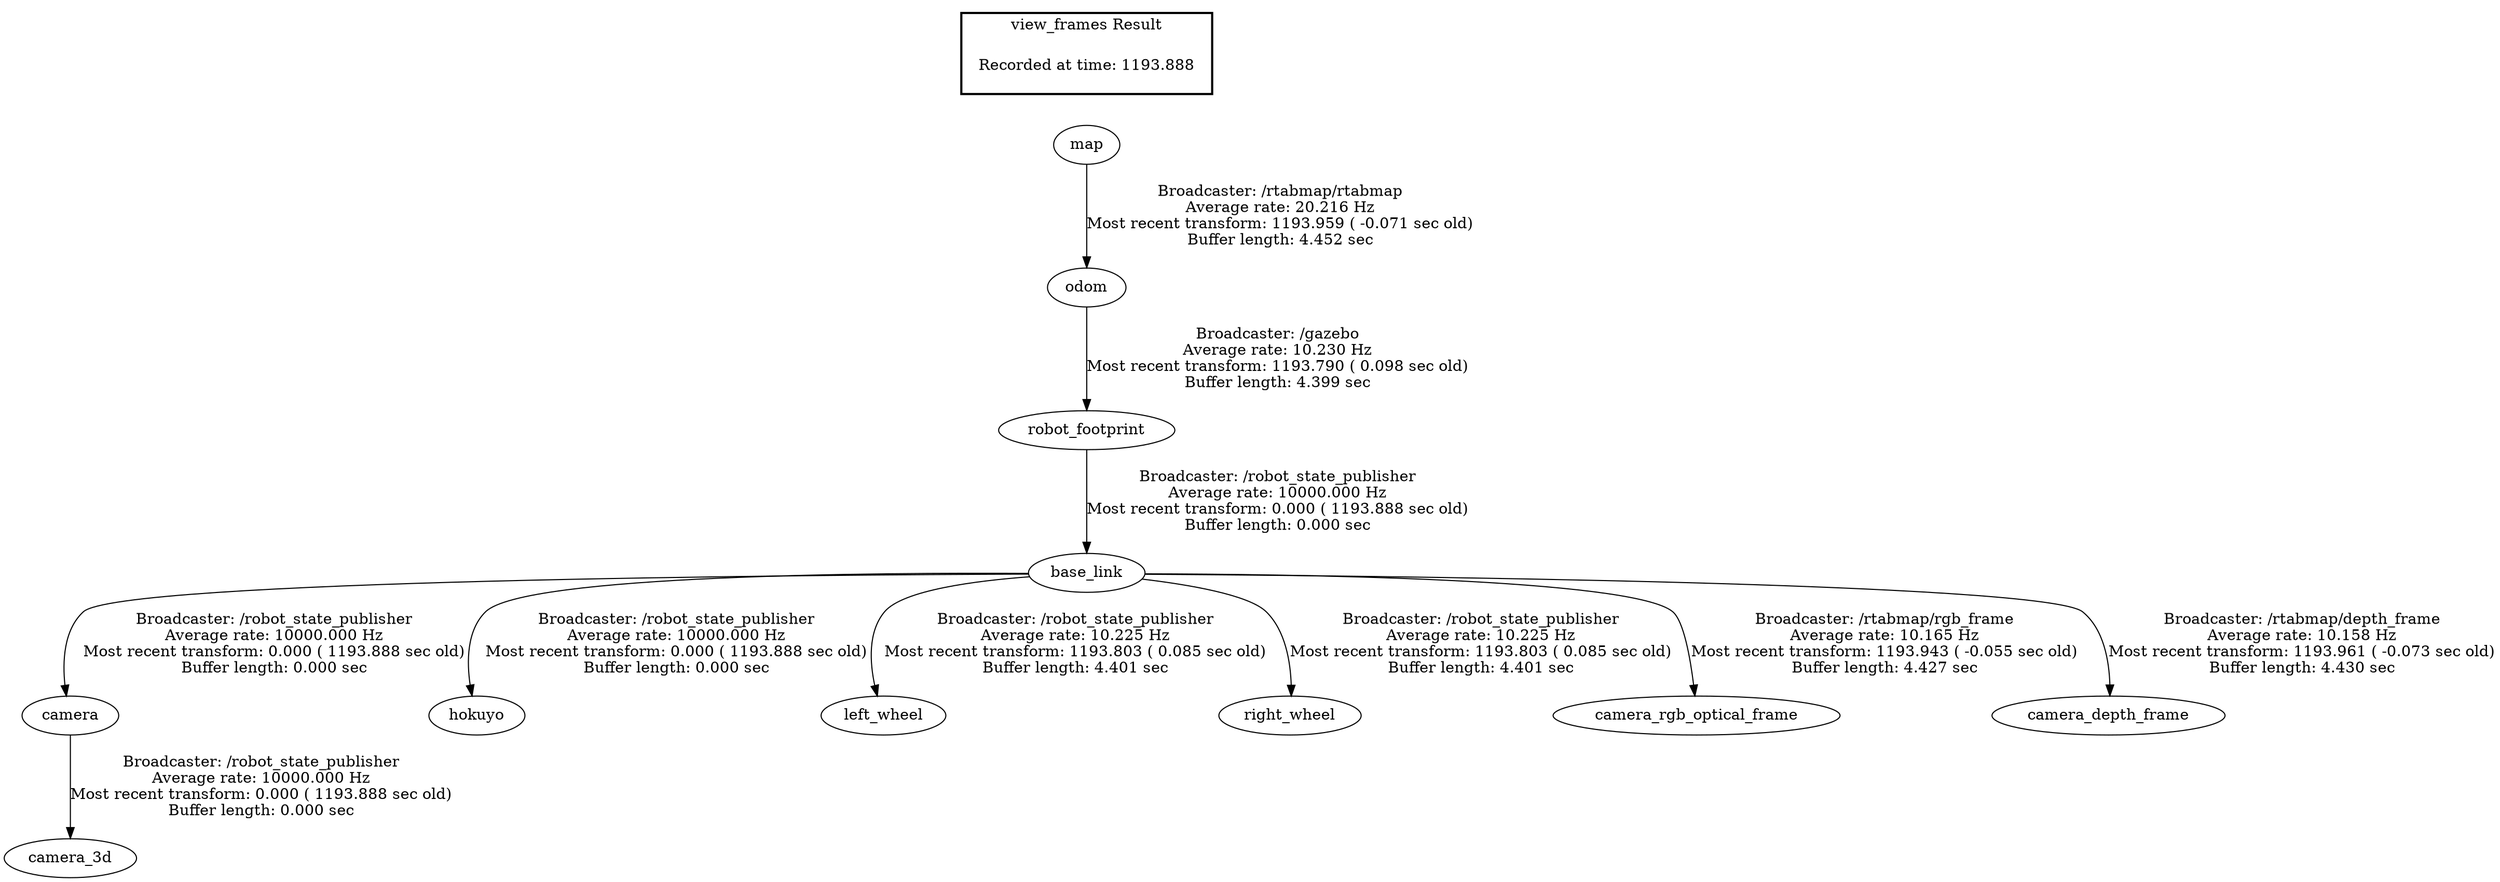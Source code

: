 digraph G {
"camera" -> "camera_3d"[label="Broadcaster: /robot_state_publisher\nAverage rate: 10000.000 Hz\nMost recent transform: 0.000 ( 1193.888 sec old)\nBuffer length: 0.000 sec\n"];
"base_link" -> "camera"[label="Broadcaster: /robot_state_publisher\nAverage rate: 10000.000 Hz\nMost recent transform: 0.000 ( 1193.888 sec old)\nBuffer length: 0.000 sec\n"];
"robot_footprint" -> "base_link"[label="Broadcaster: /robot_state_publisher\nAverage rate: 10000.000 Hz\nMost recent transform: 0.000 ( 1193.888 sec old)\nBuffer length: 0.000 sec\n"];
"base_link" -> "hokuyo"[label="Broadcaster: /robot_state_publisher\nAverage rate: 10000.000 Hz\nMost recent transform: 0.000 ( 1193.888 sec old)\nBuffer length: 0.000 sec\n"];
"odom" -> "robot_footprint"[label="Broadcaster: /gazebo\nAverage rate: 10.230 Hz\nMost recent transform: 1193.790 ( 0.098 sec old)\nBuffer length: 4.399 sec\n"];
"map" -> "odom"[label="Broadcaster: /rtabmap/rtabmap\nAverage rate: 20.216 Hz\nMost recent transform: 1193.959 ( -0.071 sec old)\nBuffer length: 4.452 sec\n"];
"base_link" -> "left_wheel"[label="Broadcaster: /robot_state_publisher\nAverage rate: 10.225 Hz\nMost recent transform: 1193.803 ( 0.085 sec old)\nBuffer length: 4.401 sec\n"];
"base_link" -> "right_wheel"[label="Broadcaster: /robot_state_publisher\nAverage rate: 10.225 Hz\nMost recent transform: 1193.803 ( 0.085 sec old)\nBuffer length: 4.401 sec\n"];
"base_link" -> "camera_rgb_optical_frame"[label="Broadcaster: /rtabmap/rgb_frame\nAverage rate: 10.165 Hz\nMost recent transform: 1193.943 ( -0.055 sec old)\nBuffer length: 4.427 sec\n"];
"base_link" -> "camera_depth_frame"[label="Broadcaster: /rtabmap/depth_frame\nAverage rate: 10.158 Hz\nMost recent transform: 1193.961 ( -0.073 sec old)\nBuffer length: 4.430 sec\n"];
edge [style=invis];
 subgraph cluster_legend { style=bold; color=black; label ="view_frames Result";
"Recorded at time: 1193.888"[ shape=plaintext ] ;
 }->"map";
}